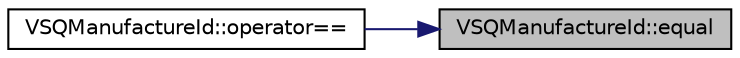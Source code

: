 digraph "VSQManufactureId::equal"
{
 // LATEX_PDF_SIZE
  edge [fontname="Helvetica",fontsize="10",labelfontname="Helvetica",labelfontsize="10"];
  node [fontname="Helvetica",fontsize="10",shape=record];
  rankdir="RL";
  Node1 [label="VSQManufactureId::equal",height=0.2,width=0.4,color="black", fillcolor="grey75", style="filled", fontcolor="black",tooltip="Compare manufacture identifiers."];
  Node1 -> Node2 [dir="back",color="midnightblue",fontsize="10",style="solid",fontname="Helvetica"];
  Node2 [label="VSQManufactureId::operator==",height=0.2,width=0.4,color="black", fillcolor="white", style="filled",URL="$class_v_s_q_manufacture_id.html#a8de06e94faf74639c339529b646a5f8c",tooltip="Compare manufacture identifiers."];
}
